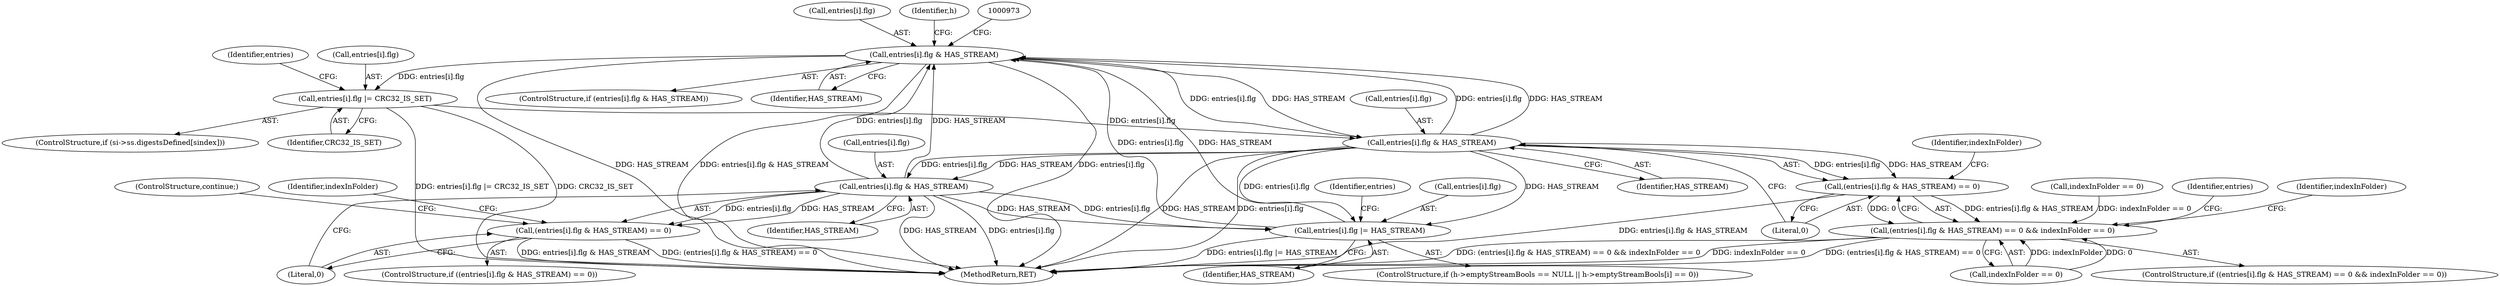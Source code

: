 digraph "0_libarchive_7f17c791dcfd8c0416e2cd2485b19410e47ef126@array" {
"1000962" [label="(Call,entries[i].flg & HAS_STREAM)"];
"1000941" [label="(Call,entries[i].flg |= HAS_STREAM)"];
"1001280" [label="(Call,entries[i].flg & HAS_STREAM)"];
"1001223" [label="(Call,entries[i].flg & HAS_STREAM)"];
"1001008" [label="(Call,entries[i].flg |= CRC32_IS_SET)"];
"1000962" [label="(Call,entries[i].flg & HAS_STREAM)"];
"1001222" [label="(Call,(entries[i].flg & HAS_STREAM) == 0)"];
"1001221" [label="(Call,(entries[i].flg & HAS_STREAM) == 0 && indexInFolder == 0)"];
"1001279" [label="(Call,(entries[i].flg & HAS_STREAM) == 0)"];
"1001229" [label="(Identifier,HAS_STREAM)"];
"1001288" [label="(ControlStructure,continue;)"];
"1000963" [label="(Call,entries[i].flg)"];
"1001221" [label="(Call,(entries[i].flg & HAS_STREAM) == 0 && indexInFolder == 0)"];
"1001290" [label="(Identifier,indexInFolder)"];
"1001223" [label="(Call,entries[i].flg & HAS_STREAM)"];
"1001287" [label="(Literal,0)"];
"1001232" [label="(Identifier,indexInFolder)"];
"1001224" [label="(Call,entries[i].flg)"];
"1000961" [label="(ControlStructure,if (entries[i].flg & HAS_STREAM))"];
"1001246" [label="(Identifier,indexInFolder)"];
"1001014" [label="(Identifier,CRC32_IS_SET)"];
"1000951" [label="(Identifier,entries)"];
"1001030" [label="(Identifier,h)"];
"1001245" [label="(Call,indexInFolder == 0)"];
"1001281" [label="(Call,entries[i].flg)"];
"1001018" [label="(Identifier,entries)"];
"1000947" [label="(Identifier,HAS_STREAM)"];
"1001000" [label="(ControlStructure,if (si->ss.digestsDefined[sindex]))"];
"1000962" [label="(Call,entries[i].flg & HAS_STREAM)"];
"1001279" [label="(Call,(entries[i].flg & HAS_STREAM) == 0)"];
"1001280" [label="(Call,entries[i].flg & HAS_STREAM)"];
"1001009" [label="(Call,entries[i].flg)"];
"1001286" [label="(Identifier,HAS_STREAM)"];
"1001238" [label="(Identifier,entries)"];
"1001008" [label="(Call,entries[i].flg |= CRC32_IS_SET)"];
"1000968" [label="(Identifier,HAS_STREAM)"];
"1000927" [label="(ControlStructure,if (h->emptyStreamBools == NULL || h->emptyStreamBools[i] == 0))"];
"1001222" [label="(Call,(entries[i].flg & HAS_STREAM) == 0)"];
"1001278" [label="(ControlStructure,if ((entries[i].flg & HAS_STREAM) == 0))"];
"1000942" [label="(Call,entries[i].flg)"];
"1000941" [label="(Call,entries[i].flg |= HAS_STREAM)"];
"1001230" [label="(Literal,0)"];
"1001307" [label="(MethodReturn,RET)"];
"1001220" [label="(ControlStructure,if ((entries[i].flg & HAS_STREAM) == 0 && indexInFolder == 0))"];
"1001231" [label="(Call,indexInFolder == 0)"];
"1000962" -> "1000961"  [label="AST: "];
"1000962" -> "1000968"  [label="CFG: "];
"1000963" -> "1000962"  [label="AST: "];
"1000968" -> "1000962"  [label="AST: "];
"1000973" -> "1000962"  [label="CFG: "];
"1001030" -> "1000962"  [label="CFG: "];
"1000962" -> "1001307"  [label="DDG: entries[i].flg & HAS_STREAM"];
"1000962" -> "1001307"  [label="DDG: entries[i].flg"];
"1000962" -> "1001307"  [label="DDG: HAS_STREAM"];
"1000941" -> "1000962"  [label="DDG: entries[i].flg"];
"1000941" -> "1000962"  [label="DDG: HAS_STREAM"];
"1001280" -> "1000962"  [label="DDG: entries[i].flg"];
"1001280" -> "1000962"  [label="DDG: HAS_STREAM"];
"1001223" -> "1000962"  [label="DDG: entries[i].flg"];
"1001223" -> "1000962"  [label="DDG: HAS_STREAM"];
"1000962" -> "1001008"  [label="DDG: entries[i].flg"];
"1000962" -> "1001223"  [label="DDG: entries[i].flg"];
"1000962" -> "1001223"  [label="DDG: HAS_STREAM"];
"1000941" -> "1000927"  [label="AST: "];
"1000941" -> "1000947"  [label="CFG: "];
"1000942" -> "1000941"  [label="AST: "];
"1000947" -> "1000941"  [label="AST: "];
"1000951" -> "1000941"  [label="CFG: "];
"1000941" -> "1001307"  [label="DDG: entries[i].flg |= HAS_STREAM"];
"1001280" -> "1000941"  [label="DDG: entries[i].flg"];
"1001280" -> "1000941"  [label="DDG: HAS_STREAM"];
"1001223" -> "1000941"  [label="DDG: entries[i].flg"];
"1001223" -> "1000941"  [label="DDG: HAS_STREAM"];
"1001280" -> "1001279"  [label="AST: "];
"1001280" -> "1001286"  [label="CFG: "];
"1001281" -> "1001280"  [label="AST: "];
"1001286" -> "1001280"  [label="AST: "];
"1001287" -> "1001280"  [label="CFG: "];
"1001280" -> "1001307"  [label="DDG: HAS_STREAM"];
"1001280" -> "1001307"  [label="DDG: entries[i].flg"];
"1001280" -> "1001279"  [label="DDG: entries[i].flg"];
"1001280" -> "1001279"  [label="DDG: HAS_STREAM"];
"1001223" -> "1001280"  [label="DDG: entries[i].flg"];
"1001223" -> "1001280"  [label="DDG: HAS_STREAM"];
"1001223" -> "1001222"  [label="AST: "];
"1001223" -> "1001229"  [label="CFG: "];
"1001224" -> "1001223"  [label="AST: "];
"1001229" -> "1001223"  [label="AST: "];
"1001230" -> "1001223"  [label="CFG: "];
"1001223" -> "1001307"  [label="DDG: HAS_STREAM"];
"1001223" -> "1001307"  [label="DDG: entries[i].flg"];
"1001223" -> "1001222"  [label="DDG: entries[i].flg"];
"1001223" -> "1001222"  [label="DDG: HAS_STREAM"];
"1001008" -> "1001223"  [label="DDG: entries[i].flg"];
"1001008" -> "1001000"  [label="AST: "];
"1001008" -> "1001014"  [label="CFG: "];
"1001009" -> "1001008"  [label="AST: "];
"1001014" -> "1001008"  [label="AST: "];
"1001018" -> "1001008"  [label="CFG: "];
"1001008" -> "1001307"  [label="DDG: entries[i].flg |= CRC32_IS_SET"];
"1001008" -> "1001307"  [label="DDG: CRC32_IS_SET"];
"1001222" -> "1001221"  [label="AST: "];
"1001222" -> "1001230"  [label="CFG: "];
"1001230" -> "1001222"  [label="AST: "];
"1001232" -> "1001222"  [label="CFG: "];
"1001221" -> "1001222"  [label="CFG: "];
"1001222" -> "1001307"  [label="DDG: entries[i].flg & HAS_STREAM"];
"1001222" -> "1001221"  [label="DDG: entries[i].flg & HAS_STREAM"];
"1001222" -> "1001221"  [label="DDG: 0"];
"1001221" -> "1001220"  [label="AST: "];
"1001221" -> "1001231"  [label="CFG: "];
"1001231" -> "1001221"  [label="AST: "];
"1001238" -> "1001221"  [label="CFG: "];
"1001246" -> "1001221"  [label="CFG: "];
"1001221" -> "1001307"  [label="DDG: (entries[i].flg & HAS_STREAM) == 0 && indexInFolder == 0"];
"1001221" -> "1001307"  [label="DDG: indexInFolder == 0"];
"1001221" -> "1001307"  [label="DDG: (entries[i].flg & HAS_STREAM) == 0"];
"1001231" -> "1001221"  [label="DDG: indexInFolder"];
"1001231" -> "1001221"  [label="DDG: 0"];
"1001245" -> "1001221"  [label="DDG: indexInFolder == 0"];
"1001279" -> "1001278"  [label="AST: "];
"1001279" -> "1001287"  [label="CFG: "];
"1001287" -> "1001279"  [label="AST: "];
"1001288" -> "1001279"  [label="CFG: "];
"1001290" -> "1001279"  [label="CFG: "];
"1001279" -> "1001307"  [label="DDG: entries[i].flg & HAS_STREAM"];
"1001279" -> "1001307"  [label="DDG: (entries[i].flg & HAS_STREAM) == 0"];
}
